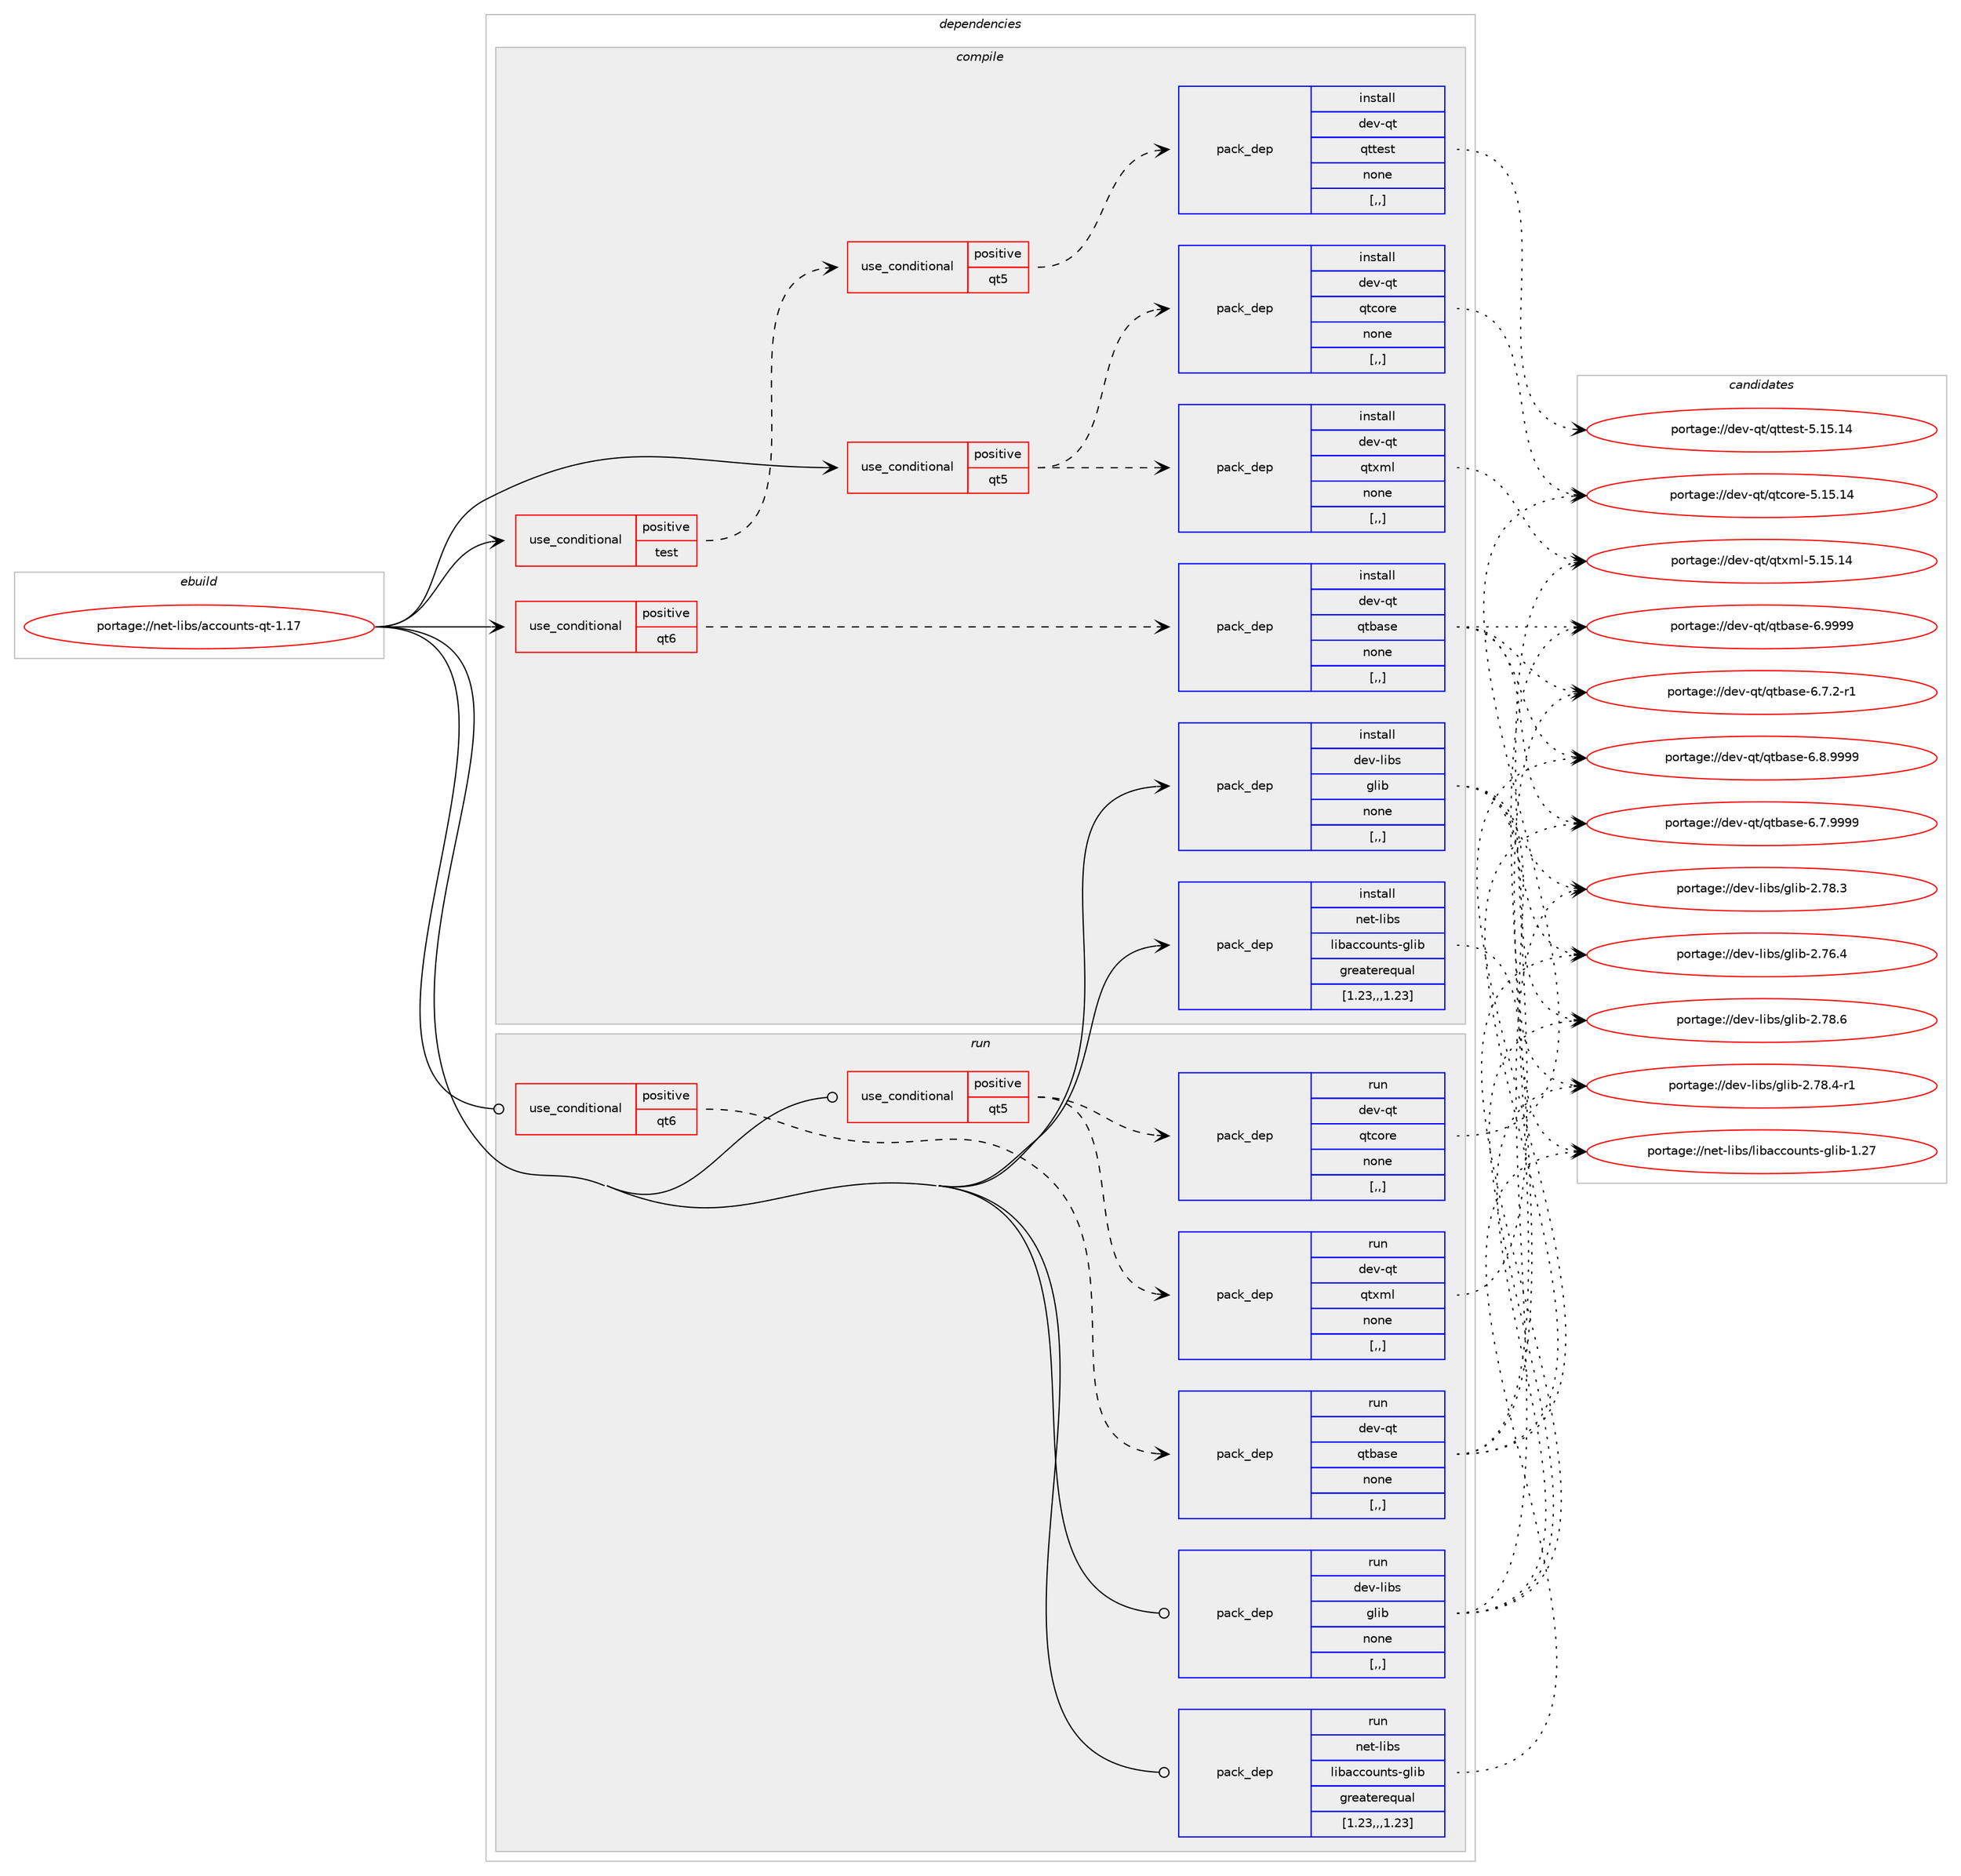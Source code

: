 digraph prolog {

# *************
# Graph options
# *************

newrank=true;
concentrate=true;
compound=true;
graph [rankdir=LR,fontname=Helvetica,fontsize=10,ranksep=1.5];#, ranksep=2.5, nodesep=0.2];
edge  [arrowhead=vee];
node  [fontname=Helvetica,fontsize=10];

# **********
# The ebuild
# **********

subgraph cluster_leftcol {
color=gray;
label=<<i>ebuild</i>>;
id [label="portage://net-libs/accounts-qt-1.17", color=red, width=4, href="../net-libs/accounts-qt-1.17.svg"];
}

# ****************
# The dependencies
# ****************

subgraph cluster_midcol {
color=gray;
label=<<i>dependencies</i>>;
subgraph cluster_compile {
fillcolor="#eeeeee";
style=filled;
label=<<i>compile</i>>;
subgraph cond93158 {
dependency357650 [label=<<TABLE BORDER="0" CELLBORDER="1" CELLSPACING="0" CELLPADDING="4"><TR><TD ROWSPAN="3" CELLPADDING="10">use_conditional</TD></TR><TR><TD>positive</TD></TR><TR><TD>qt5</TD></TR></TABLE>>, shape=none, color=red];
subgraph pack261851 {
dependency357651 [label=<<TABLE BORDER="0" CELLBORDER="1" CELLSPACING="0" CELLPADDING="4" WIDTH="220"><TR><TD ROWSPAN="6" CELLPADDING="30">pack_dep</TD></TR><TR><TD WIDTH="110">install</TD></TR><TR><TD>dev-qt</TD></TR><TR><TD>qtcore</TD></TR><TR><TD>none</TD></TR><TR><TD>[,,]</TD></TR></TABLE>>, shape=none, color=blue];
}
dependency357650:e -> dependency357651:w [weight=20,style="dashed",arrowhead="vee"];
subgraph pack261852 {
dependency357652 [label=<<TABLE BORDER="0" CELLBORDER="1" CELLSPACING="0" CELLPADDING="4" WIDTH="220"><TR><TD ROWSPAN="6" CELLPADDING="30">pack_dep</TD></TR><TR><TD WIDTH="110">install</TD></TR><TR><TD>dev-qt</TD></TR><TR><TD>qtxml</TD></TR><TR><TD>none</TD></TR><TR><TD>[,,]</TD></TR></TABLE>>, shape=none, color=blue];
}
dependency357650:e -> dependency357652:w [weight=20,style="dashed",arrowhead="vee"];
}
id:e -> dependency357650:w [weight=20,style="solid",arrowhead="vee"];
subgraph cond93159 {
dependency357653 [label=<<TABLE BORDER="0" CELLBORDER="1" CELLSPACING="0" CELLPADDING="4"><TR><TD ROWSPAN="3" CELLPADDING="10">use_conditional</TD></TR><TR><TD>positive</TD></TR><TR><TD>qt6</TD></TR></TABLE>>, shape=none, color=red];
subgraph pack261853 {
dependency357654 [label=<<TABLE BORDER="0" CELLBORDER="1" CELLSPACING="0" CELLPADDING="4" WIDTH="220"><TR><TD ROWSPAN="6" CELLPADDING="30">pack_dep</TD></TR><TR><TD WIDTH="110">install</TD></TR><TR><TD>dev-qt</TD></TR><TR><TD>qtbase</TD></TR><TR><TD>none</TD></TR><TR><TD>[,,]</TD></TR></TABLE>>, shape=none, color=blue];
}
dependency357653:e -> dependency357654:w [weight=20,style="dashed",arrowhead="vee"];
}
id:e -> dependency357653:w [weight=20,style="solid",arrowhead="vee"];
subgraph cond93160 {
dependency357655 [label=<<TABLE BORDER="0" CELLBORDER="1" CELLSPACING="0" CELLPADDING="4"><TR><TD ROWSPAN="3" CELLPADDING="10">use_conditional</TD></TR><TR><TD>positive</TD></TR><TR><TD>test</TD></TR></TABLE>>, shape=none, color=red];
subgraph cond93161 {
dependency357656 [label=<<TABLE BORDER="0" CELLBORDER="1" CELLSPACING="0" CELLPADDING="4"><TR><TD ROWSPAN="3" CELLPADDING="10">use_conditional</TD></TR><TR><TD>positive</TD></TR><TR><TD>qt5</TD></TR></TABLE>>, shape=none, color=red];
subgraph pack261854 {
dependency357657 [label=<<TABLE BORDER="0" CELLBORDER="1" CELLSPACING="0" CELLPADDING="4" WIDTH="220"><TR><TD ROWSPAN="6" CELLPADDING="30">pack_dep</TD></TR><TR><TD WIDTH="110">install</TD></TR><TR><TD>dev-qt</TD></TR><TR><TD>qttest</TD></TR><TR><TD>none</TD></TR><TR><TD>[,,]</TD></TR></TABLE>>, shape=none, color=blue];
}
dependency357656:e -> dependency357657:w [weight=20,style="dashed",arrowhead="vee"];
}
dependency357655:e -> dependency357656:w [weight=20,style="dashed",arrowhead="vee"];
}
id:e -> dependency357655:w [weight=20,style="solid",arrowhead="vee"];
subgraph pack261855 {
dependency357658 [label=<<TABLE BORDER="0" CELLBORDER="1" CELLSPACING="0" CELLPADDING="4" WIDTH="220"><TR><TD ROWSPAN="6" CELLPADDING="30">pack_dep</TD></TR><TR><TD WIDTH="110">install</TD></TR><TR><TD>dev-libs</TD></TR><TR><TD>glib</TD></TR><TR><TD>none</TD></TR><TR><TD>[,,]</TD></TR></TABLE>>, shape=none, color=blue];
}
id:e -> dependency357658:w [weight=20,style="solid",arrowhead="vee"];
subgraph pack261856 {
dependency357659 [label=<<TABLE BORDER="0" CELLBORDER="1" CELLSPACING="0" CELLPADDING="4" WIDTH="220"><TR><TD ROWSPAN="6" CELLPADDING="30">pack_dep</TD></TR><TR><TD WIDTH="110">install</TD></TR><TR><TD>net-libs</TD></TR><TR><TD>libaccounts-glib</TD></TR><TR><TD>greaterequal</TD></TR><TR><TD>[1.23,,,1.23]</TD></TR></TABLE>>, shape=none, color=blue];
}
id:e -> dependency357659:w [weight=20,style="solid",arrowhead="vee"];
}
subgraph cluster_compileandrun {
fillcolor="#eeeeee";
style=filled;
label=<<i>compile and run</i>>;
}
subgraph cluster_run {
fillcolor="#eeeeee";
style=filled;
label=<<i>run</i>>;
subgraph cond93162 {
dependency357660 [label=<<TABLE BORDER="0" CELLBORDER="1" CELLSPACING="0" CELLPADDING="4"><TR><TD ROWSPAN="3" CELLPADDING="10">use_conditional</TD></TR><TR><TD>positive</TD></TR><TR><TD>qt5</TD></TR></TABLE>>, shape=none, color=red];
subgraph pack261857 {
dependency357661 [label=<<TABLE BORDER="0" CELLBORDER="1" CELLSPACING="0" CELLPADDING="4" WIDTH="220"><TR><TD ROWSPAN="6" CELLPADDING="30">pack_dep</TD></TR><TR><TD WIDTH="110">run</TD></TR><TR><TD>dev-qt</TD></TR><TR><TD>qtcore</TD></TR><TR><TD>none</TD></TR><TR><TD>[,,]</TD></TR></TABLE>>, shape=none, color=blue];
}
dependency357660:e -> dependency357661:w [weight=20,style="dashed",arrowhead="vee"];
subgraph pack261858 {
dependency357662 [label=<<TABLE BORDER="0" CELLBORDER="1" CELLSPACING="0" CELLPADDING="4" WIDTH="220"><TR><TD ROWSPAN="6" CELLPADDING="30">pack_dep</TD></TR><TR><TD WIDTH="110">run</TD></TR><TR><TD>dev-qt</TD></TR><TR><TD>qtxml</TD></TR><TR><TD>none</TD></TR><TR><TD>[,,]</TD></TR></TABLE>>, shape=none, color=blue];
}
dependency357660:e -> dependency357662:w [weight=20,style="dashed",arrowhead="vee"];
}
id:e -> dependency357660:w [weight=20,style="solid",arrowhead="odot"];
subgraph cond93163 {
dependency357663 [label=<<TABLE BORDER="0" CELLBORDER="1" CELLSPACING="0" CELLPADDING="4"><TR><TD ROWSPAN="3" CELLPADDING="10">use_conditional</TD></TR><TR><TD>positive</TD></TR><TR><TD>qt6</TD></TR></TABLE>>, shape=none, color=red];
subgraph pack261859 {
dependency357664 [label=<<TABLE BORDER="0" CELLBORDER="1" CELLSPACING="0" CELLPADDING="4" WIDTH="220"><TR><TD ROWSPAN="6" CELLPADDING="30">pack_dep</TD></TR><TR><TD WIDTH="110">run</TD></TR><TR><TD>dev-qt</TD></TR><TR><TD>qtbase</TD></TR><TR><TD>none</TD></TR><TR><TD>[,,]</TD></TR></TABLE>>, shape=none, color=blue];
}
dependency357663:e -> dependency357664:w [weight=20,style="dashed",arrowhead="vee"];
}
id:e -> dependency357663:w [weight=20,style="solid",arrowhead="odot"];
subgraph pack261860 {
dependency357665 [label=<<TABLE BORDER="0" CELLBORDER="1" CELLSPACING="0" CELLPADDING="4" WIDTH="220"><TR><TD ROWSPAN="6" CELLPADDING="30">pack_dep</TD></TR><TR><TD WIDTH="110">run</TD></TR><TR><TD>dev-libs</TD></TR><TR><TD>glib</TD></TR><TR><TD>none</TD></TR><TR><TD>[,,]</TD></TR></TABLE>>, shape=none, color=blue];
}
id:e -> dependency357665:w [weight=20,style="solid",arrowhead="odot"];
subgraph pack261861 {
dependency357666 [label=<<TABLE BORDER="0" CELLBORDER="1" CELLSPACING="0" CELLPADDING="4" WIDTH="220"><TR><TD ROWSPAN="6" CELLPADDING="30">pack_dep</TD></TR><TR><TD WIDTH="110">run</TD></TR><TR><TD>net-libs</TD></TR><TR><TD>libaccounts-glib</TD></TR><TR><TD>greaterequal</TD></TR><TR><TD>[1.23,,,1.23]</TD></TR></TABLE>>, shape=none, color=blue];
}
id:e -> dependency357666:w [weight=20,style="solid",arrowhead="odot"];
}
}

# **************
# The candidates
# **************

subgraph cluster_choices {
rank=same;
color=gray;
label=<<i>candidates</i>>;

subgraph choice261851 {
color=black;
nodesep=1;
choice1001011184511311647113116991111141014553464953464952 [label="portage://dev-qt/qtcore-5.15.14", color=red, width=4,href="../dev-qt/qtcore-5.15.14.svg"];
dependency357651:e -> choice1001011184511311647113116991111141014553464953464952:w [style=dotted,weight="100"];
}
subgraph choice261852 {
color=black;
nodesep=1;
choice10010111845113116471131161201091084553464953464952 [label="portage://dev-qt/qtxml-5.15.14", color=red, width=4,href="../dev-qt/qtxml-5.15.14.svg"];
dependency357652:e -> choice10010111845113116471131161201091084553464953464952:w [style=dotted,weight="100"];
}
subgraph choice261853 {
color=black;
nodesep=1;
choice1001011184511311647113116989711510145544657575757 [label="portage://dev-qt/qtbase-6.9999", color=red, width=4,href="../dev-qt/qtbase-6.9999.svg"];
choice10010111845113116471131169897115101455446564657575757 [label="portage://dev-qt/qtbase-6.8.9999", color=red, width=4,href="../dev-qt/qtbase-6.8.9999.svg"];
choice10010111845113116471131169897115101455446554657575757 [label="portage://dev-qt/qtbase-6.7.9999", color=red, width=4,href="../dev-qt/qtbase-6.7.9999.svg"];
choice100101118451131164711311698971151014554465546504511449 [label="portage://dev-qt/qtbase-6.7.2-r1", color=red, width=4,href="../dev-qt/qtbase-6.7.2-r1.svg"];
dependency357654:e -> choice1001011184511311647113116989711510145544657575757:w [style=dotted,weight="100"];
dependency357654:e -> choice10010111845113116471131169897115101455446564657575757:w [style=dotted,weight="100"];
dependency357654:e -> choice10010111845113116471131169897115101455446554657575757:w [style=dotted,weight="100"];
dependency357654:e -> choice100101118451131164711311698971151014554465546504511449:w [style=dotted,weight="100"];
}
subgraph choice261854 {
color=black;
nodesep=1;
choice10010111845113116471131161161011151164553464953464952 [label="portage://dev-qt/qttest-5.15.14", color=red, width=4,href="../dev-qt/qttest-5.15.14.svg"];
dependency357657:e -> choice10010111845113116471131161161011151164553464953464952:w [style=dotted,weight="100"];
}
subgraph choice261855 {
color=black;
nodesep=1;
choice1001011184510810598115471031081059845504655564654 [label="portage://dev-libs/glib-2.78.6", color=red, width=4,href="../dev-libs/glib-2.78.6.svg"];
choice10010111845108105981154710310810598455046555646524511449 [label="portage://dev-libs/glib-2.78.4-r1", color=red, width=4,href="../dev-libs/glib-2.78.4-r1.svg"];
choice1001011184510810598115471031081059845504655564651 [label="portage://dev-libs/glib-2.78.3", color=red, width=4,href="../dev-libs/glib-2.78.3.svg"];
choice1001011184510810598115471031081059845504655544652 [label="portage://dev-libs/glib-2.76.4", color=red, width=4,href="../dev-libs/glib-2.76.4.svg"];
dependency357658:e -> choice1001011184510810598115471031081059845504655564654:w [style=dotted,weight="100"];
dependency357658:e -> choice10010111845108105981154710310810598455046555646524511449:w [style=dotted,weight="100"];
dependency357658:e -> choice1001011184510810598115471031081059845504655564651:w [style=dotted,weight="100"];
dependency357658:e -> choice1001011184510810598115471031081059845504655544652:w [style=dotted,weight="100"];
}
subgraph choice261856 {
color=black;
nodesep=1;
choice1101011164510810598115471081059897999911111711011611545103108105984549465055 [label="portage://net-libs/libaccounts-glib-1.27", color=red, width=4,href="../net-libs/libaccounts-glib-1.27.svg"];
dependency357659:e -> choice1101011164510810598115471081059897999911111711011611545103108105984549465055:w [style=dotted,weight="100"];
}
subgraph choice261857 {
color=black;
nodesep=1;
choice1001011184511311647113116991111141014553464953464952 [label="portage://dev-qt/qtcore-5.15.14", color=red, width=4,href="../dev-qt/qtcore-5.15.14.svg"];
dependency357661:e -> choice1001011184511311647113116991111141014553464953464952:w [style=dotted,weight="100"];
}
subgraph choice261858 {
color=black;
nodesep=1;
choice10010111845113116471131161201091084553464953464952 [label="portage://dev-qt/qtxml-5.15.14", color=red, width=4,href="../dev-qt/qtxml-5.15.14.svg"];
dependency357662:e -> choice10010111845113116471131161201091084553464953464952:w [style=dotted,weight="100"];
}
subgraph choice261859 {
color=black;
nodesep=1;
choice1001011184511311647113116989711510145544657575757 [label="portage://dev-qt/qtbase-6.9999", color=red, width=4,href="../dev-qt/qtbase-6.9999.svg"];
choice10010111845113116471131169897115101455446564657575757 [label="portage://dev-qt/qtbase-6.8.9999", color=red, width=4,href="../dev-qt/qtbase-6.8.9999.svg"];
choice10010111845113116471131169897115101455446554657575757 [label="portage://dev-qt/qtbase-6.7.9999", color=red, width=4,href="../dev-qt/qtbase-6.7.9999.svg"];
choice100101118451131164711311698971151014554465546504511449 [label="portage://dev-qt/qtbase-6.7.2-r1", color=red, width=4,href="../dev-qt/qtbase-6.7.2-r1.svg"];
dependency357664:e -> choice1001011184511311647113116989711510145544657575757:w [style=dotted,weight="100"];
dependency357664:e -> choice10010111845113116471131169897115101455446564657575757:w [style=dotted,weight="100"];
dependency357664:e -> choice10010111845113116471131169897115101455446554657575757:w [style=dotted,weight="100"];
dependency357664:e -> choice100101118451131164711311698971151014554465546504511449:w [style=dotted,weight="100"];
}
subgraph choice261860 {
color=black;
nodesep=1;
choice1001011184510810598115471031081059845504655564654 [label="portage://dev-libs/glib-2.78.6", color=red, width=4,href="../dev-libs/glib-2.78.6.svg"];
choice10010111845108105981154710310810598455046555646524511449 [label="portage://dev-libs/glib-2.78.4-r1", color=red, width=4,href="../dev-libs/glib-2.78.4-r1.svg"];
choice1001011184510810598115471031081059845504655564651 [label="portage://dev-libs/glib-2.78.3", color=red, width=4,href="../dev-libs/glib-2.78.3.svg"];
choice1001011184510810598115471031081059845504655544652 [label="portage://dev-libs/glib-2.76.4", color=red, width=4,href="../dev-libs/glib-2.76.4.svg"];
dependency357665:e -> choice1001011184510810598115471031081059845504655564654:w [style=dotted,weight="100"];
dependency357665:e -> choice10010111845108105981154710310810598455046555646524511449:w [style=dotted,weight="100"];
dependency357665:e -> choice1001011184510810598115471031081059845504655564651:w [style=dotted,weight="100"];
dependency357665:e -> choice1001011184510810598115471031081059845504655544652:w [style=dotted,weight="100"];
}
subgraph choice261861 {
color=black;
nodesep=1;
choice1101011164510810598115471081059897999911111711011611545103108105984549465055 [label="portage://net-libs/libaccounts-glib-1.27", color=red, width=4,href="../net-libs/libaccounts-glib-1.27.svg"];
dependency357666:e -> choice1101011164510810598115471081059897999911111711011611545103108105984549465055:w [style=dotted,weight="100"];
}
}

}
